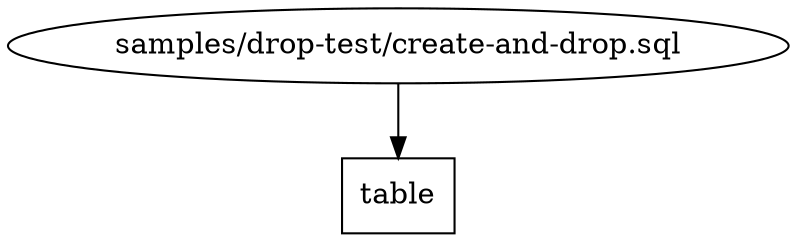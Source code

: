 digraph G {
0 [label="samples/drop-test/create-and-drop.sql", shape="", type=query];
1 [label=table, shape=box, type=table];
0->1 ;
}
